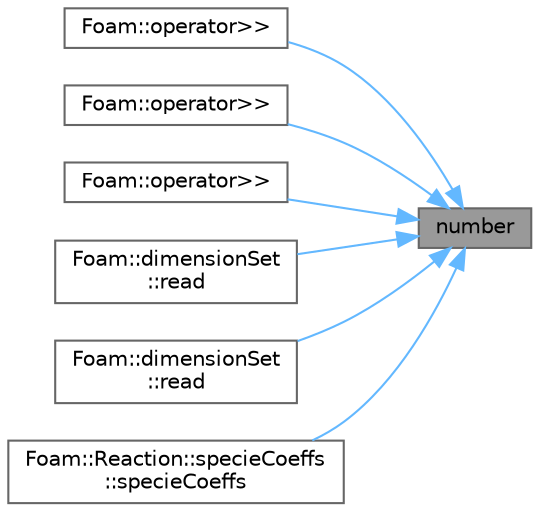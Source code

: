 digraph "number"
{
 // LATEX_PDF_SIZE
  bgcolor="transparent";
  edge [fontname=Helvetica,fontsize=10,labelfontname=Helvetica,labelfontsize=10];
  node [fontname=Helvetica,fontsize=10,shape=box,height=0.2,width=0.4];
  rankdir="RL";
  Node1 [id="Node000001",label="number",height=0.2,width=0.4,color="gray40", fillcolor="grey60", style="filled", fontcolor="black",tooltip=" "];
  Node1 -> Node2 [id="edge1_Node000001_Node000002",dir="back",color="steelblue1",style="solid",tooltip=" "];
  Node2 [id="Node000002",label="Foam::operator\>\>",height=0.2,width=0.4,color="grey40", fillcolor="white", style="filled",URL="$namespaceFoam.html#ad955e303083a968e5a6fadc60babf104",tooltip=" "];
  Node1 -> Node3 [id="edge2_Node000001_Node000003",dir="back",color="steelblue1",style="solid",tooltip=" "];
  Node3 [id="Node000003",label="Foam::operator\>\>",height=0.2,width=0.4,color="grey40", fillcolor="white", style="filled",URL="$namespaceFoam.html#a9198cad8fa4c5df686f5a754494ec08c",tooltip=" "];
  Node1 -> Node4 [id="edge3_Node000001_Node000004",dir="back",color="steelblue1",style="solid",tooltip=" "];
  Node4 [id="Node000004",label="Foam::operator\>\>",height=0.2,width=0.4,color="grey40", fillcolor="white", style="filled",URL="$namespaceFoam.html#acd953529327672e291d81fd0e479a8f2",tooltip=" "];
  Node1 -> Node5 [id="edge4_Node000001_Node000005",dir="back",color="steelblue1",style="solid",tooltip=" "];
  Node5 [id="Node000005",label="Foam::dimensionSet\l::read",height=0.2,width=0.4,color="grey40", fillcolor="white", style="filled",URL="$classFoam_1_1dimensionSet.html#a4b1272c56fc93e26715db0ffd87a9b1f",tooltip=" "];
  Node1 -> Node6 [id="edge5_Node000001_Node000006",dir="back",color="steelblue1",style="solid",tooltip=" "];
  Node6 [id="Node000006",label="Foam::dimensionSet\l::read",height=0.2,width=0.4,color="grey40", fillcolor="white", style="filled",URL="$classFoam_1_1dimensionSet.html#ab0354f0b66bcd5a9ce0e59711b1f3559",tooltip=" "];
  Node1 -> Node7 [id="edge6_Node000001_Node000007",dir="back",color="steelblue1",style="solid",tooltip=" "];
  Node7 [id="Node000007",label="Foam::Reaction::specieCoeffs\l::specieCoeffs",height=0.2,width=0.4,color="grey40", fillcolor="white", style="filled",URL="$structFoam_1_1Reaction_1_1specieCoeffs.html#a6d75a6d0d87bad757a3f6640e8bc00e1",tooltip=" "];
}
